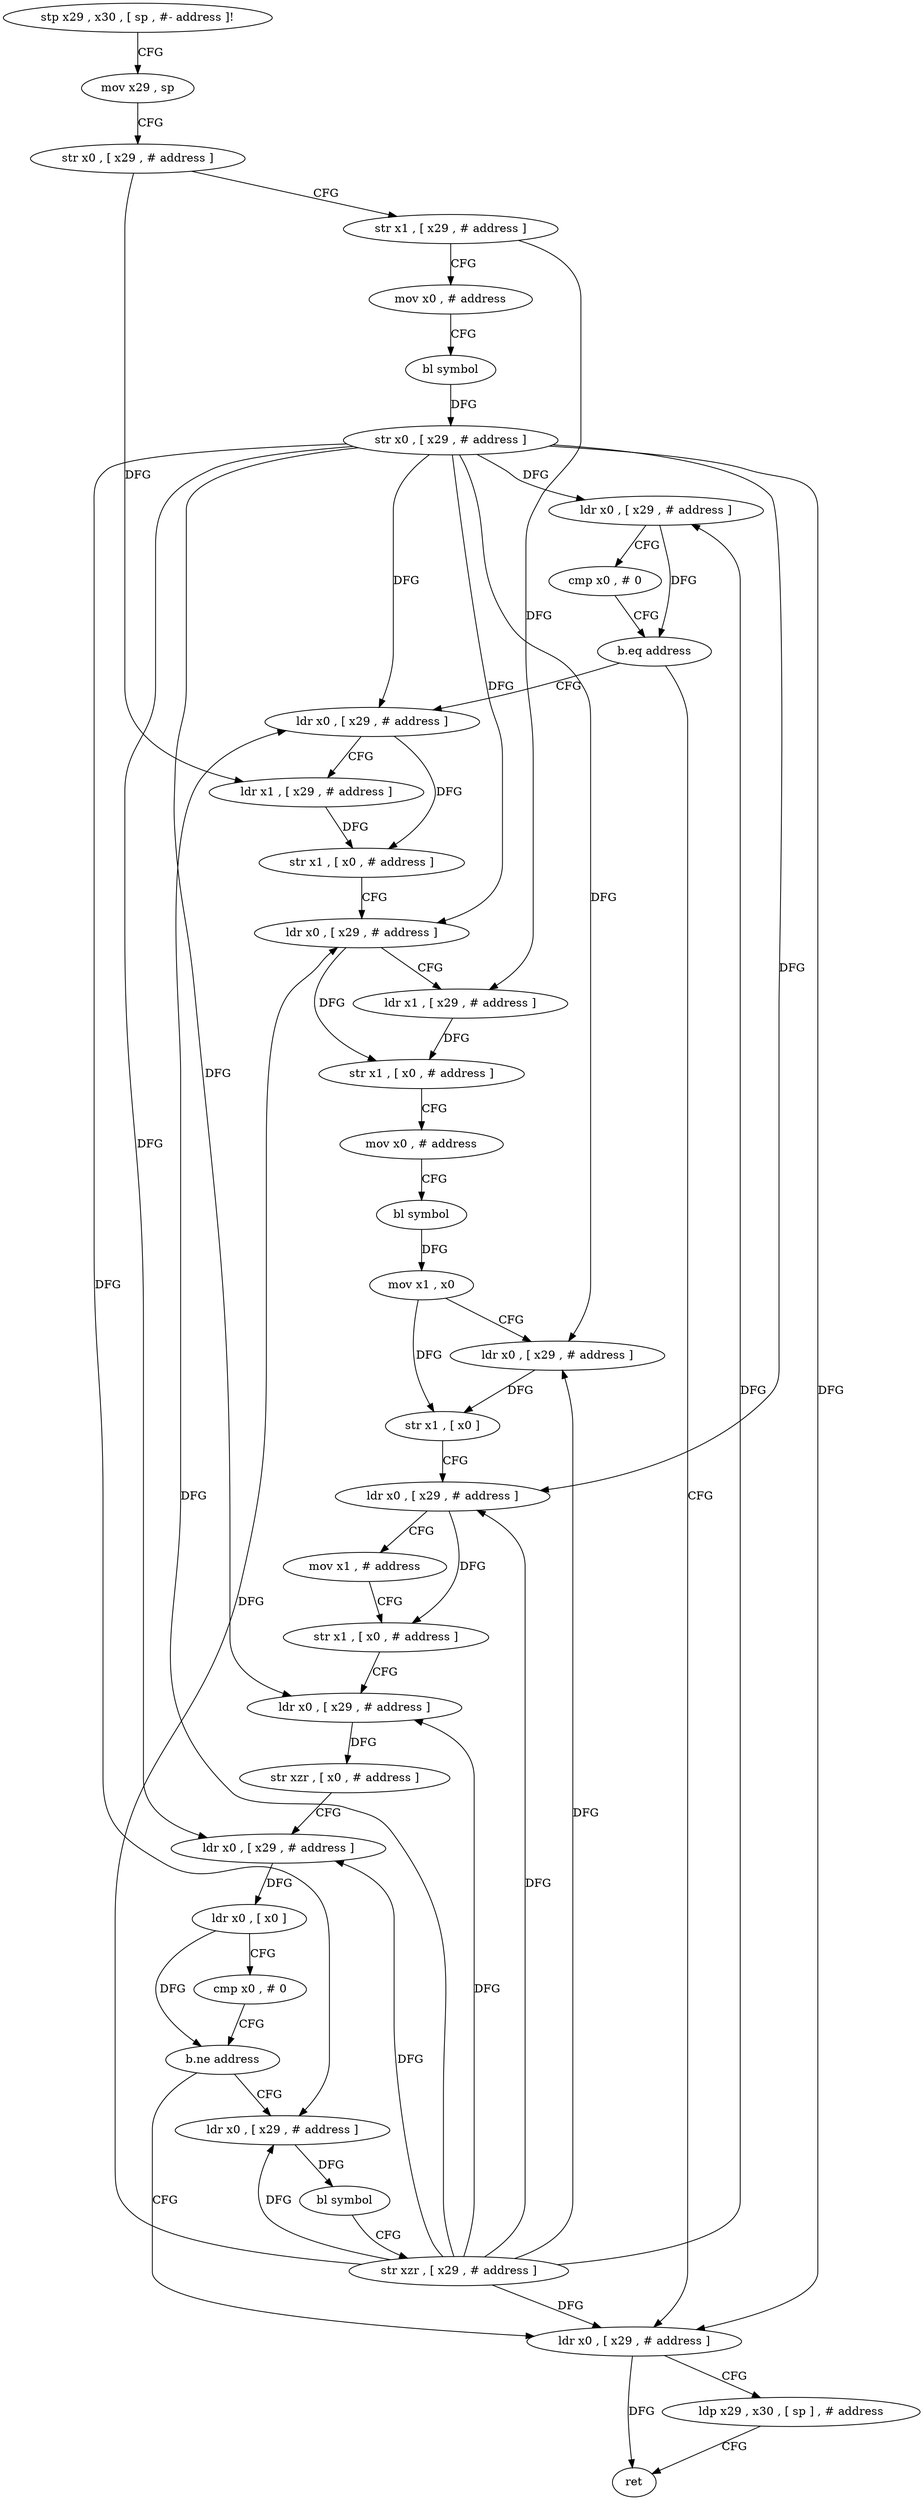 digraph "func" {
"183408" [label = "stp x29 , x30 , [ sp , #- address ]!" ]
"183412" [label = "mov x29 , sp" ]
"183416" [label = "str x0 , [ x29 , # address ]" ]
"183420" [label = "str x1 , [ x29 , # address ]" ]
"183424" [label = "mov x0 , # address" ]
"183428" [label = "bl symbol" ]
"183432" [label = "str x0 , [ x29 , # address ]" ]
"183436" [label = "ldr x0 , [ x29 , # address ]" ]
"183440" [label = "cmp x0 , # 0" ]
"183444" [label = "b.eq address" ]
"183540" [label = "ldr x0 , [ x29 , # address ]" ]
"183448" [label = "ldr x0 , [ x29 , # address ]" ]
"183544" [label = "ldp x29 , x30 , [ sp ] , # address" ]
"183548" [label = "ret" ]
"183452" [label = "ldr x1 , [ x29 , # address ]" ]
"183456" [label = "str x1 , [ x0 , # address ]" ]
"183460" [label = "ldr x0 , [ x29 , # address ]" ]
"183464" [label = "ldr x1 , [ x29 , # address ]" ]
"183468" [label = "str x1 , [ x0 , # address ]" ]
"183472" [label = "mov x0 , # address" ]
"183476" [label = "bl symbol" ]
"183480" [label = "mov x1 , x0" ]
"183484" [label = "ldr x0 , [ x29 , # address ]" ]
"183488" [label = "str x1 , [ x0 ]" ]
"183492" [label = "ldr x0 , [ x29 , # address ]" ]
"183496" [label = "mov x1 , # address" ]
"183500" [label = "str x1 , [ x0 , # address ]" ]
"183504" [label = "ldr x0 , [ x29 , # address ]" ]
"183508" [label = "str xzr , [ x0 , # address ]" ]
"183512" [label = "ldr x0 , [ x29 , # address ]" ]
"183516" [label = "ldr x0 , [ x0 ]" ]
"183520" [label = "cmp x0 , # 0" ]
"183524" [label = "b.ne address" ]
"183528" [label = "ldr x0 , [ x29 , # address ]" ]
"183532" [label = "bl symbol" ]
"183536" [label = "str xzr , [ x29 , # address ]" ]
"183408" -> "183412" [ label = "CFG" ]
"183412" -> "183416" [ label = "CFG" ]
"183416" -> "183420" [ label = "CFG" ]
"183416" -> "183452" [ label = "DFG" ]
"183420" -> "183424" [ label = "CFG" ]
"183420" -> "183464" [ label = "DFG" ]
"183424" -> "183428" [ label = "CFG" ]
"183428" -> "183432" [ label = "DFG" ]
"183432" -> "183436" [ label = "DFG" ]
"183432" -> "183540" [ label = "DFG" ]
"183432" -> "183448" [ label = "DFG" ]
"183432" -> "183460" [ label = "DFG" ]
"183432" -> "183484" [ label = "DFG" ]
"183432" -> "183492" [ label = "DFG" ]
"183432" -> "183504" [ label = "DFG" ]
"183432" -> "183512" [ label = "DFG" ]
"183432" -> "183528" [ label = "DFG" ]
"183436" -> "183440" [ label = "CFG" ]
"183436" -> "183444" [ label = "DFG" ]
"183440" -> "183444" [ label = "CFG" ]
"183444" -> "183540" [ label = "CFG" ]
"183444" -> "183448" [ label = "CFG" ]
"183540" -> "183544" [ label = "CFG" ]
"183540" -> "183548" [ label = "DFG" ]
"183448" -> "183452" [ label = "CFG" ]
"183448" -> "183456" [ label = "DFG" ]
"183544" -> "183548" [ label = "CFG" ]
"183452" -> "183456" [ label = "DFG" ]
"183456" -> "183460" [ label = "CFG" ]
"183460" -> "183464" [ label = "CFG" ]
"183460" -> "183468" [ label = "DFG" ]
"183464" -> "183468" [ label = "DFG" ]
"183468" -> "183472" [ label = "CFG" ]
"183472" -> "183476" [ label = "CFG" ]
"183476" -> "183480" [ label = "DFG" ]
"183480" -> "183484" [ label = "CFG" ]
"183480" -> "183488" [ label = "DFG" ]
"183484" -> "183488" [ label = "DFG" ]
"183488" -> "183492" [ label = "CFG" ]
"183492" -> "183496" [ label = "CFG" ]
"183492" -> "183500" [ label = "DFG" ]
"183496" -> "183500" [ label = "CFG" ]
"183500" -> "183504" [ label = "CFG" ]
"183504" -> "183508" [ label = "DFG" ]
"183508" -> "183512" [ label = "CFG" ]
"183512" -> "183516" [ label = "DFG" ]
"183516" -> "183520" [ label = "CFG" ]
"183516" -> "183524" [ label = "DFG" ]
"183520" -> "183524" [ label = "CFG" ]
"183524" -> "183540" [ label = "CFG" ]
"183524" -> "183528" [ label = "CFG" ]
"183528" -> "183532" [ label = "DFG" ]
"183532" -> "183536" [ label = "CFG" ]
"183536" -> "183540" [ label = "DFG" ]
"183536" -> "183436" [ label = "DFG" ]
"183536" -> "183448" [ label = "DFG" ]
"183536" -> "183460" [ label = "DFG" ]
"183536" -> "183484" [ label = "DFG" ]
"183536" -> "183492" [ label = "DFG" ]
"183536" -> "183504" [ label = "DFG" ]
"183536" -> "183512" [ label = "DFG" ]
"183536" -> "183528" [ label = "DFG" ]
}
